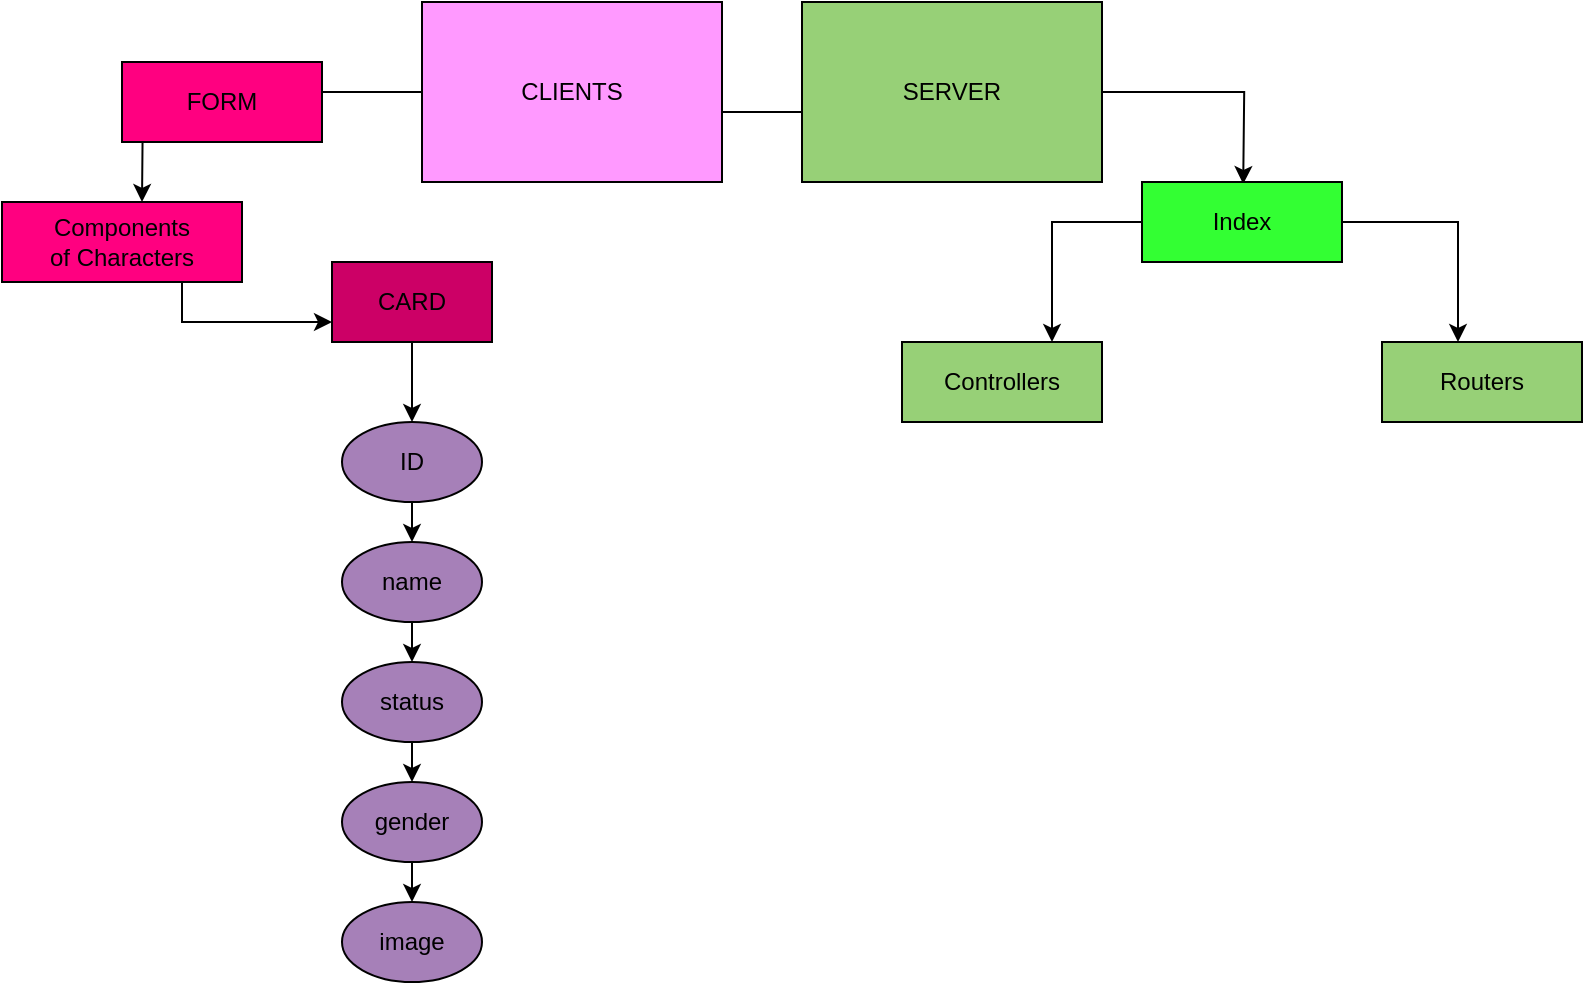 <mxfile version="22.0.4" type="github">
  <diagram name="Página-1" id="V1dBWE2lvAN6cX8xjp6t">
    <mxGraphModel dx="874" dy="442" grid="1" gridSize="10" guides="1" tooltips="1" connect="1" arrows="1" fold="1" page="1" pageScale="1" pageWidth="1169" pageHeight="827" math="0" shadow="0">
      <root>
        <mxCell id="0" />
        <mxCell id="1" parent="0" />
        <mxCell id="mCP2dmAKx9ToSNLj1Qxv-7" style="edgeStyle=orthogonalEdgeStyle;rounded=0;orthogonalLoop=1;jettySize=auto;html=1;exitX=0;exitY=0.5;exitDx=0;exitDy=0;entryX=0.5;entryY=0;entryDx=0;entryDy=0;" parent="1" source="mCP2dmAKx9ToSNLj1Qxv-1" edge="1">
          <mxGeometry relative="1" as="geometry">
            <mxPoint x="200" y="130" as="targetPoint" />
          </mxGeometry>
        </mxCell>
        <mxCell id="mCP2dmAKx9ToSNLj1Qxv-1" value="CLIENTS" style="whiteSpace=wrap;html=1;align=center;fillColor=#FF99FF;" parent="1" vertex="1">
          <mxGeometry x="340" y="30" width="150" height="90" as="geometry" />
        </mxCell>
        <mxCell id="mCP2dmAKx9ToSNLj1Qxv-22" style="edgeStyle=orthogonalEdgeStyle;rounded=0;orthogonalLoop=1;jettySize=auto;html=1;exitX=0.75;exitY=1;exitDx=0;exitDy=0;entryX=0;entryY=0.75;entryDx=0;entryDy=0;" parent="1" source="mCP2dmAKx9ToSNLj1Qxv-3" target="mCP2dmAKx9ToSNLj1Qxv-21" edge="1">
          <mxGeometry relative="1" as="geometry" />
        </mxCell>
        <mxCell id="mCP2dmAKx9ToSNLj1Qxv-3" value="&lt;div&gt;Components&lt;/div&gt;&lt;div&gt;of Characters&lt;br&gt;&lt;/div&gt;" style="whiteSpace=wrap;html=1;align=center;fillColor=#FF0080;" parent="1" vertex="1">
          <mxGeometry x="130" y="130" width="120" height="40" as="geometry" />
        </mxCell>
        <mxCell id="mCP2dmAKx9ToSNLj1Qxv-18" value="SERVER" style="whiteSpace=wrap;html=1;align=center;fillColor=#97D077;" parent="1" vertex="1">
          <mxGeometry x="530" y="30" width="150" height="90" as="geometry" />
        </mxCell>
        <mxCell id="mCP2dmAKx9ToSNLj1Qxv-19" value="&lt;div&gt;FORM&lt;/div&gt;" style="whiteSpace=wrap;html=1;align=center;fillColor=#FF0080;" parent="1" vertex="1">
          <mxGeometry x="190" y="60" width="100" height="40" as="geometry" />
        </mxCell>
        <mxCell id="mCP2dmAKx9ToSNLj1Qxv-35" style="edgeStyle=orthogonalEdgeStyle;rounded=0;orthogonalLoop=1;jettySize=auto;html=1;exitX=0.5;exitY=1;exitDx=0;exitDy=0;entryX=0.5;entryY=0;entryDx=0;entryDy=0;" parent="1" source="mCP2dmAKx9ToSNLj1Qxv-21" target="mCP2dmAKx9ToSNLj1Qxv-26" edge="1">
          <mxGeometry relative="1" as="geometry" />
        </mxCell>
        <mxCell id="mCP2dmAKx9ToSNLj1Qxv-21" value="CARD" style="whiteSpace=wrap;html=1;align=center;fillColor=#CC0066;" parent="1" vertex="1">
          <mxGeometry x="295" y="160" width="80" height="40" as="geometry" />
        </mxCell>
        <mxCell id="mCP2dmAKx9ToSNLj1Qxv-34" style="edgeStyle=orthogonalEdgeStyle;rounded=0;orthogonalLoop=1;jettySize=auto;html=1;exitX=0.5;exitY=1;exitDx=0;exitDy=0;entryX=0.5;entryY=0;entryDx=0;entryDy=0;fillColor=#A680B8;" parent="1" source="mCP2dmAKx9ToSNLj1Qxv-23" target="mCP2dmAKx9ToSNLj1Qxv-29" edge="1">
          <mxGeometry relative="1" as="geometry" />
        </mxCell>
        <mxCell id="mCP2dmAKx9ToSNLj1Qxv-23" value="gender" style="ellipse;whiteSpace=wrap;html=1;align=center;fillColor=#A680B8;" parent="1" vertex="1">
          <mxGeometry x="300" y="420" width="70" height="40" as="geometry" />
        </mxCell>
        <mxCell id="mCP2dmAKx9ToSNLj1Qxv-31" style="edgeStyle=orthogonalEdgeStyle;rounded=0;orthogonalLoop=1;jettySize=auto;html=1;exitX=0.5;exitY=1;exitDx=0;exitDy=0;entryX=0.5;entryY=0;entryDx=0;entryDy=0;fillColor=#A680B8;" parent="1" source="mCP2dmAKx9ToSNLj1Qxv-24" target="mCP2dmAKx9ToSNLj1Qxv-23" edge="1">
          <mxGeometry relative="1" as="geometry" />
        </mxCell>
        <mxCell id="mCP2dmAKx9ToSNLj1Qxv-24" value="status" style="ellipse;whiteSpace=wrap;html=1;align=center;fillColor=#A680B8;" parent="1" vertex="1">
          <mxGeometry x="300" y="360" width="70" height="40" as="geometry" />
        </mxCell>
        <mxCell id="mCP2dmAKx9ToSNLj1Qxv-30" style="edgeStyle=orthogonalEdgeStyle;rounded=0;orthogonalLoop=1;jettySize=auto;html=1;exitX=0.5;exitY=1;exitDx=0;exitDy=0;entryX=0.5;entryY=0;entryDx=0;entryDy=0;fillColor=#A680B8;" parent="1" source="mCP2dmAKx9ToSNLj1Qxv-25" target="mCP2dmAKx9ToSNLj1Qxv-24" edge="1">
          <mxGeometry relative="1" as="geometry" />
        </mxCell>
        <mxCell id="mCP2dmAKx9ToSNLj1Qxv-25" value="name" style="ellipse;whiteSpace=wrap;html=1;align=center;fillColor=#A680B8;" parent="1" vertex="1">
          <mxGeometry x="300" y="300" width="70" height="40" as="geometry" />
        </mxCell>
        <mxCell id="mCP2dmAKx9ToSNLj1Qxv-28" style="edgeStyle=orthogonalEdgeStyle;rounded=0;orthogonalLoop=1;jettySize=auto;html=1;exitX=0.5;exitY=1;exitDx=0;exitDy=0;entryX=0.5;entryY=0;entryDx=0;entryDy=0;fillColor=#A680B8;" parent="1" source="mCP2dmAKx9ToSNLj1Qxv-26" target="mCP2dmAKx9ToSNLj1Qxv-25" edge="1">
          <mxGeometry relative="1" as="geometry" />
        </mxCell>
        <mxCell id="mCP2dmAKx9ToSNLj1Qxv-26" value="ID" style="ellipse;whiteSpace=wrap;html=1;align=center;fillColor=#A680B8;" parent="1" vertex="1">
          <mxGeometry x="300" y="240" width="70" height="40" as="geometry" />
        </mxCell>
        <mxCell id="mCP2dmAKx9ToSNLj1Qxv-29" value="image" style="ellipse;whiteSpace=wrap;html=1;align=center;fillColor=#A680B8;" parent="1" vertex="1">
          <mxGeometry x="300" y="480" width="70" height="40" as="geometry" />
        </mxCell>
        <mxCell id="mCP2dmAKx9ToSNLj1Qxv-37" value="Routers" style="whiteSpace=wrap;html=1;align=center;fillColor=#97D077;" parent="1" vertex="1">
          <mxGeometry x="820" y="200" width="100" height="40" as="geometry" />
        </mxCell>
        <mxCell id="mCP2dmAKx9ToSNLj1Qxv-38" value="Controllers" style="whiteSpace=wrap;html=1;align=center;fillColor=#97D077;" parent="1" vertex="1">
          <mxGeometry x="580" y="200" width="100" height="40" as="geometry" />
        </mxCell>
        <mxCell id="mCP2dmAKx9ToSNLj1Qxv-39" style="edgeStyle=orthogonalEdgeStyle;rounded=0;orthogonalLoop=1;jettySize=auto;html=1;exitX=1;exitY=0.5;exitDx=0;exitDy=0;entryX=0.58;entryY=0.025;entryDx=0;entryDy=0;entryPerimeter=0;" parent="1" source="mCP2dmAKx9ToSNLj1Qxv-18" edge="1">
          <mxGeometry relative="1" as="geometry">
            <mxPoint x="750.6" y="121" as="targetPoint" />
          </mxGeometry>
        </mxCell>
        <mxCell id="mCP2dmAKx9ToSNLj1Qxv-44" style="edgeStyle=orthogonalEdgeStyle;rounded=0;orthogonalLoop=1;jettySize=auto;html=1;exitX=0;exitY=0.5;exitDx=0;exitDy=0;entryX=0.75;entryY=0;entryDx=0;entryDy=0;" parent="1" source="mCP2dmAKx9ToSNLj1Qxv-43" target="mCP2dmAKx9ToSNLj1Qxv-38" edge="1">
          <mxGeometry relative="1" as="geometry" />
        </mxCell>
        <mxCell id="mCP2dmAKx9ToSNLj1Qxv-43" value="Index" style="whiteSpace=wrap;html=1;align=center;fillColor=#33FF33;" parent="1" vertex="1">
          <mxGeometry x="700" y="120" width="100" height="40" as="geometry" />
        </mxCell>
        <mxCell id="mCP2dmAKx9ToSNLj1Qxv-45" style="edgeStyle=orthogonalEdgeStyle;rounded=0;orthogonalLoop=1;jettySize=auto;html=1;exitX=1;exitY=0.5;exitDx=0;exitDy=0;entryX=0.38;entryY=0;entryDx=0;entryDy=0;entryPerimeter=0;" parent="1" source="mCP2dmAKx9ToSNLj1Qxv-43" target="mCP2dmAKx9ToSNLj1Qxv-37" edge="1">
          <mxGeometry relative="1" as="geometry" />
        </mxCell>
        <mxCell id="mCP2dmAKx9ToSNLj1Qxv-46" value="" style="line;strokeWidth=1;rotatable=0;dashed=0;labelPosition=right;align=left;verticalAlign=middle;spacingTop=0;spacingLeft=6;points=[];portConstraint=eastwest;" parent="1" vertex="1">
          <mxGeometry x="490" y="80" width="40" height="10" as="geometry" />
        </mxCell>
      </root>
    </mxGraphModel>
  </diagram>
</mxfile>
